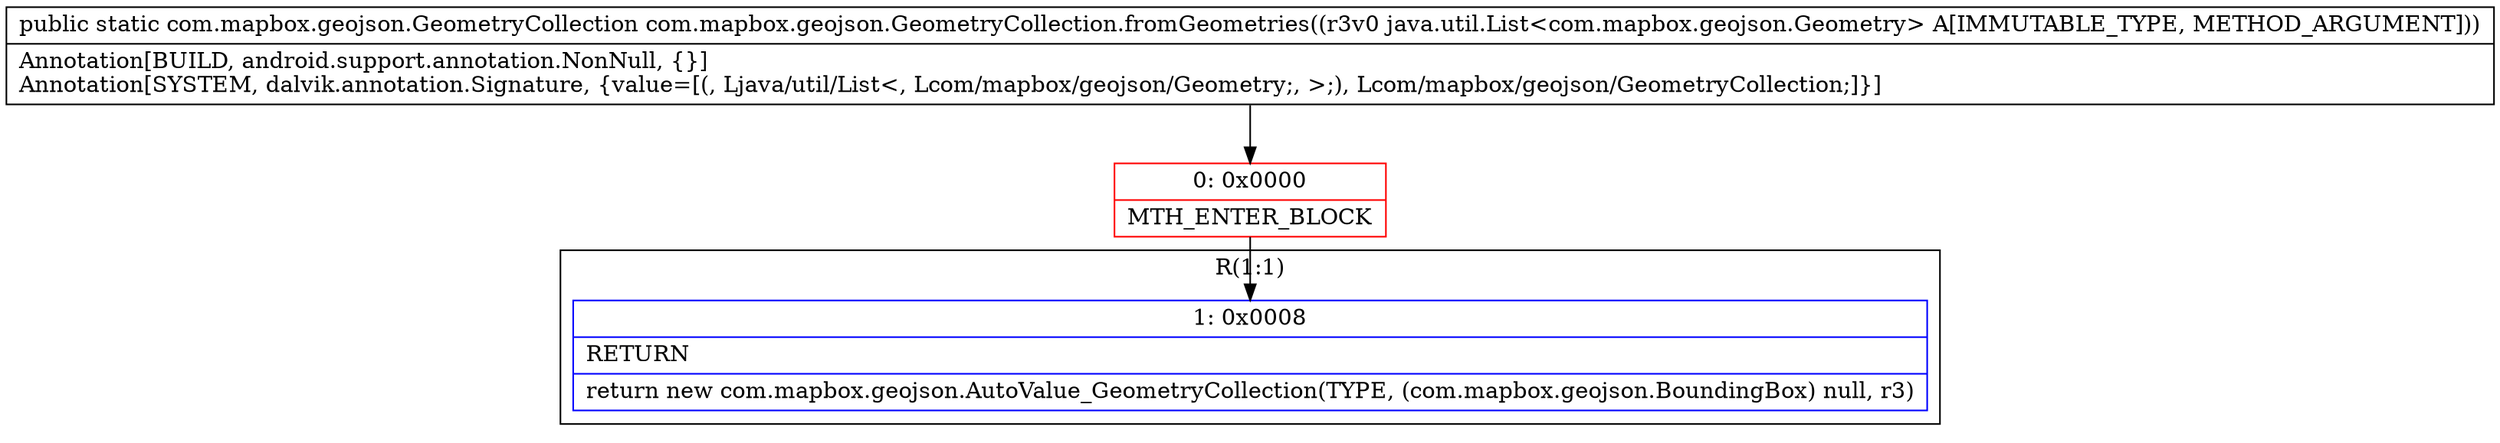 digraph "CFG forcom.mapbox.geojson.GeometryCollection.fromGeometries(Ljava\/util\/List;)Lcom\/mapbox\/geojson\/GeometryCollection;" {
subgraph cluster_Region_1846123330 {
label = "R(1:1)";
node [shape=record,color=blue];
Node_1 [shape=record,label="{1\:\ 0x0008|RETURN\l|return new com.mapbox.geojson.AutoValue_GeometryCollection(TYPE, (com.mapbox.geojson.BoundingBox) null, r3)\l}"];
}
Node_0 [shape=record,color=red,label="{0\:\ 0x0000|MTH_ENTER_BLOCK\l}"];
MethodNode[shape=record,label="{public static com.mapbox.geojson.GeometryCollection com.mapbox.geojson.GeometryCollection.fromGeometries((r3v0 java.util.List\<com.mapbox.geojson.Geometry\> A[IMMUTABLE_TYPE, METHOD_ARGUMENT]))  | Annotation[BUILD, android.support.annotation.NonNull, \{\}]\lAnnotation[SYSTEM, dalvik.annotation.Signature, \{value=[(, Ljava\/util\/List\<, Lcom\/mapbox\/geojson\/Geometry;, \>;), Lcom\/mapbox\/geojson\/GeometryCollection;]\}]\l}"];
MethodNode -> Node_0;
Node_0 -> Node_1;
}

